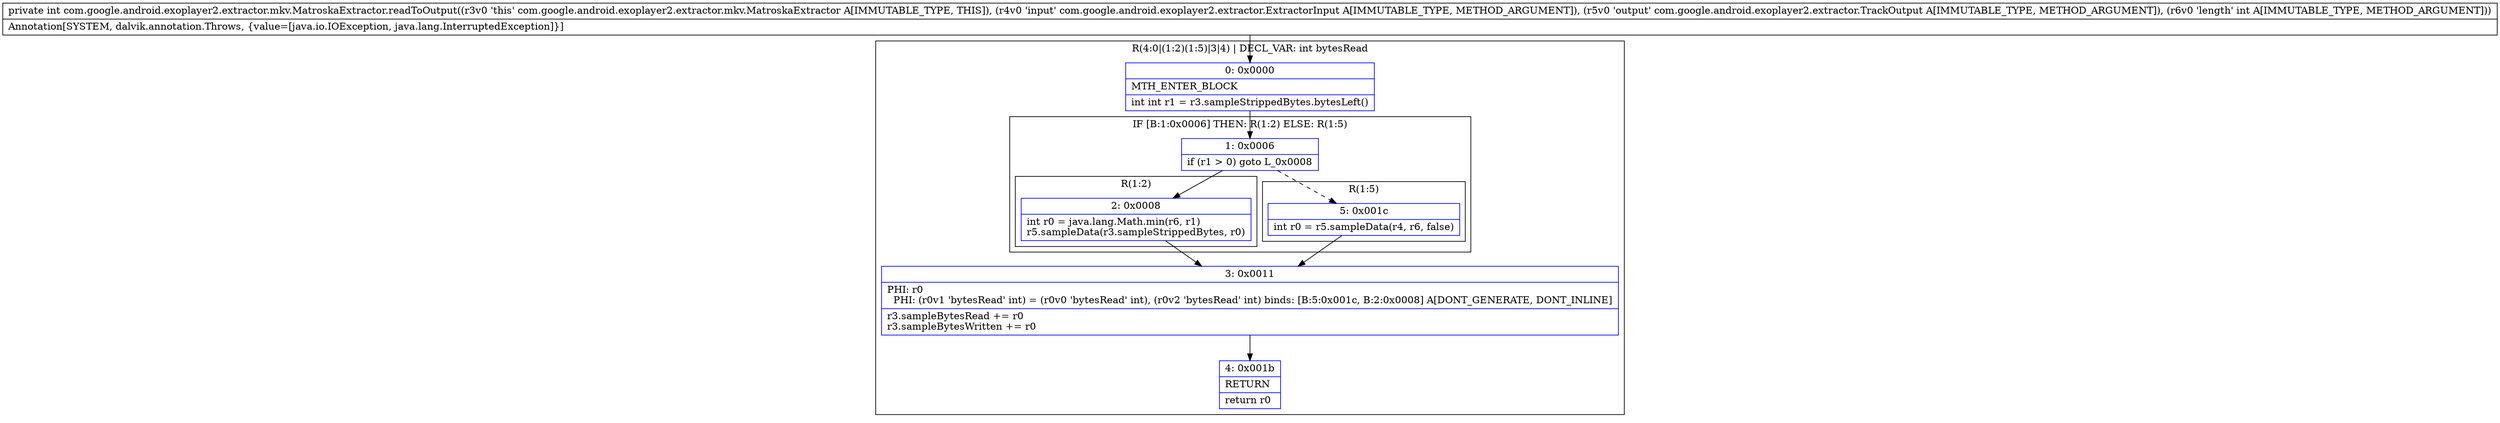 digraph "CFG forcom.google.android.exoplayer2.extractor.mkv.MatroskaExtractor.readToOutput(Lcom\/google\/android\/exoplayer2\/extractor\/ExtractorInput;Lcom\/google\/android\/exoplayer2\/extractor\/TrackOutput;I)I" {
subgraph cluster_Region_1399033067 {
label = "R(4:0|(1:2)(1:5)|3|4) | DECL_VAR: int bytesRead\l";
node [shape=record,color=blue];
Node_0 [shape=record,label="{0\:\ 0x0000|MTH_ENTER_BLOCK\l|int int r1 = r3.sampleStrippedBytes.bytesLeft()\l}"];
subgraph cluster_IfRegion_1261416651 {
label = "IF [B:1:0x0006] THEN: R(1:2) ELSE: R(1:5)";
node [shape=record,color=blue];
Node_1 [shape=record,label="{1\:\ 0x0006|if (r1 \> 0) goto L_0x0008\l}"];
subgraph cluster_Region_1735346579 {
label = "R(1:2)";
node [shape=record,color=blue];
Node_2 [shape=record,label="{2\:\ 0x0008|int r0 = java.lang.Math.min(r6, r1)\lr5.sampleData(r3.sampleStrippedBytes, r0)\l}"];
}
subgraph cluster_Region_1806517624 {
label = "R(1:5)";
node [shape=record,color=blue];
Node_5 [shape=record,label="{5\:\ 0x001c|int r0 = r5.sampleData(r4, r6, false)\l}"];
}
}
Node_3 [shape=record,label="{3\:\ 0x0011|PHI: r0 \l  PHI: (r0v1 'bytesRead' int) = (r0v0 'bytesRead' int), (r0v2 'bytesRead' int) binds: [B:5:0x001c, B:2:0x0008] A[DONT_GENERATE, DONT_INLINE]\l|r3.sampleBytesRead += r0\lr3.sampleBytesWritten += r0\l}"];
Node_4 [shape=record,label="{4\:\ 0x001b|RETURN\l|return r0\l}"];
}
MethodNode[shape=record,label="{private int com.google.android.exoplayer2.extractor.mkv.MatroskaExtractor.readToOutput((r3v0 'this' com.google.android.exoplayer2.extractor.mkv.MatroskaExtractor A[IMMUTABLE_TYPE, THIS]), (r4v0 'input' com.google.android.exoplayer2.extractor.ExtractorInput A[IMMUTABLE_TYPE, METHOD_ARGUMENT]), (r5v0 'output' com.google.android.exoplayer2.extractor.TrackOutput A[IMMUTABLE_TYPE, METHOD_ARGUMENT]), (r6v0 'length' int A[IMMUTABLE_TYPE, METHOD_ARGUMENT]))  | Annotation[SYSTEM, dalvik.annotation.Throws, \{value=[java.io.IOException, java.lang.InterruptedException]\}]\l}"];
MethodNode -> Node_0;
Node_0 -> Node_1;
Node_1 -> Node_2;
Node_1 -> Node_5[style=dashed];
Node_2 -> Node_3;
Node_5 -> Node_3;
Node_3 -> Node_4;
}

